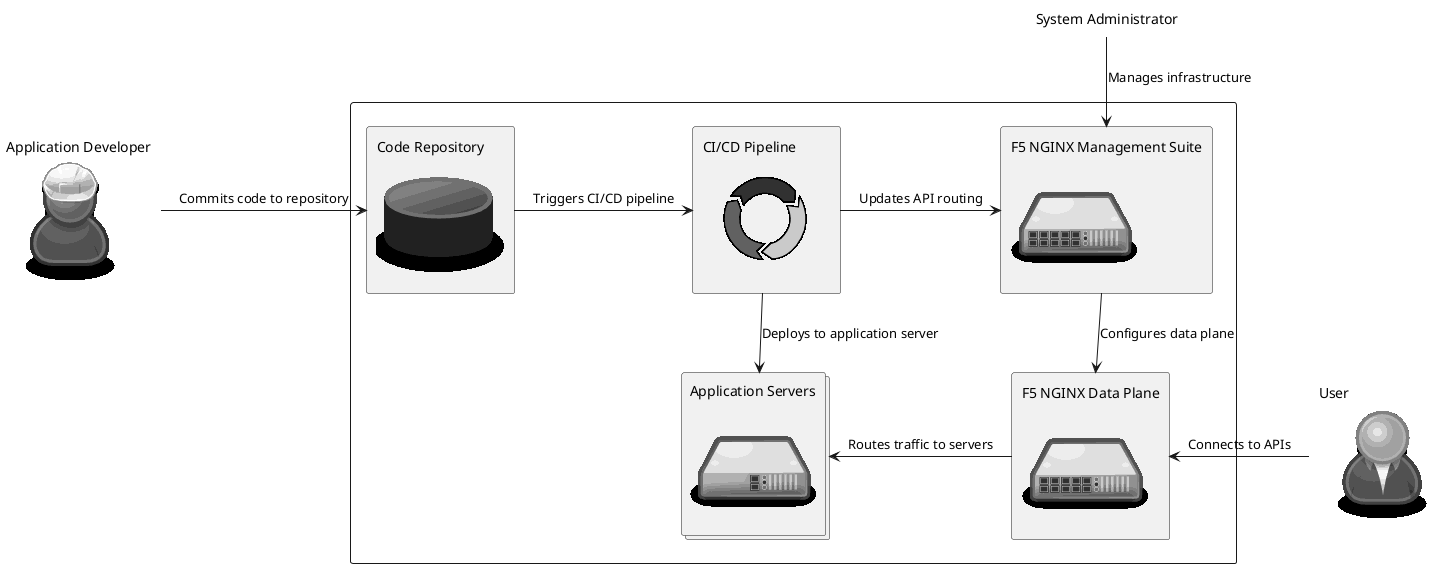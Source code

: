 @startuml
!include <osa/user/green/developer/developer>
!include <osa/user/blue/blue>
!include <osa/user/blue/sysadmin/sysadmin>

!include <osa/database/database>
!include <osa/lifecycle/lifecycle>
!include <osa/vpn/vpn>
!include <osa/hub/hub>

label "Application Developer\n<$developer>" as developer
label "System Administrator" as admin
label "User\n<$blue>" as user

skinparam packageStyle Rectangle
package {
    rectangle "Code Repository\n<$database>" as repo
    rectangle "CI/CD Pipeline\n<$lifecycle>" as cicd

    collections "Application Servers\n<$vpn>" as apps

    together {
        rectangle "F5 NGINX Management Suite\n<$hub>" as nms
        rectangle "F5 NGINX Data Plane\n<$hub>" as dp
    }
}
developer -> repo :Commits code to repository
repo -> cicd :Triggers CI/CD pipeline
admin --> nms :Manages infrastructure
user -> dp :Connects to APIs

cicd -> apps :Deploys to application server

cicd -> nms :Updates API routing
nms --> dp :Configures data plane
apps <- dp :Routes traffic to servers

@enduml
